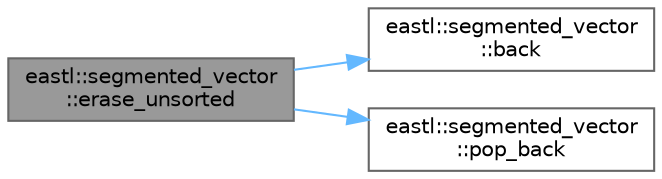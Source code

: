 digraph "eastl::segmented_vector::erase_unsorted"
{
 // LATEX_PDF_SIZE
  bgcolor="transparent";
  edge [fontname=Helvetica,fontsize=10,labelfontname=Helvetica,labelfontsize=10];
  node [fontname=Helvetica,fontsize=10,shape=box,height=0.2,width=0.4];
  rankdir="LR";
  Node1 [id="Node000001",label="eastl::segmented_vector\l::erase_unsorted",height=0.2,width=0.4,color="gray40", fillcolor="grey60", style="filled", fontcolor="black",tooltip=" "];
  Node1 -> Node2 [id="edge3_Node000001_Node000002",color="steelblue1",style="solid",tooltip=" "];
  Node2 [id="Node000002",label="eastl::segmented_vector\l::back",height=0.2,width=0.4,color="grey40", fillcolor="white", style="filled",URL="$classeastl_1_1segmented__vector.html#a2413c6a86789a3008aba7fabdbcdfc9c",tooltip=" "];
  Node1 -> Node3 [id="edge4_Node000001_Node000003",color="steelblue1",style="solid",tooltip=" "];
  Node3 [id="Node000003",label="eastl::segmented_vector\l::pop_back",height=0.2,width=0.4,color="grey40", fillcolor="white", style="filled",URL="$classeastl_1_1segmented__vector.html#acb70633fe67c5d6288474c6ac6262f2f",tooltip=" "];
}
